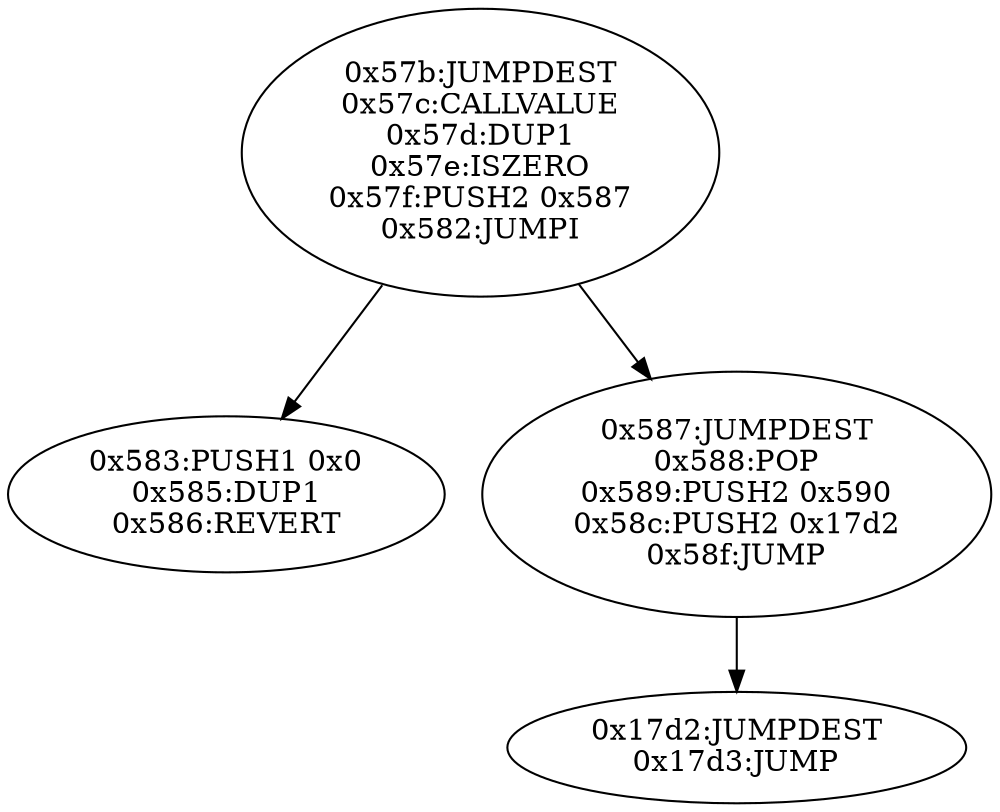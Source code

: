 digraph{
1403[label="0x57b:JUMPDEST
0x57c:CALLVALUE
0x57d:DUP1
0x57e:ISZERO
0x57f:PUSH2 0x587
0x582:JUMPI"]
1403 -> 1411
1403 -> 1415
1411[label="0x583:PUSH1 0x0
0x585:DUP1
0x586:REVERT"]
1415[label="0x587:JUMPDEST
0x588:POP
0x589:PUSH2 0x590
0x58c:PUSH2 0x17d2
0x58f:JUMP"]
1415 -> 6098
6098[label="0x17d2:JUMPDEST
0x17d3:JUMP"]

}